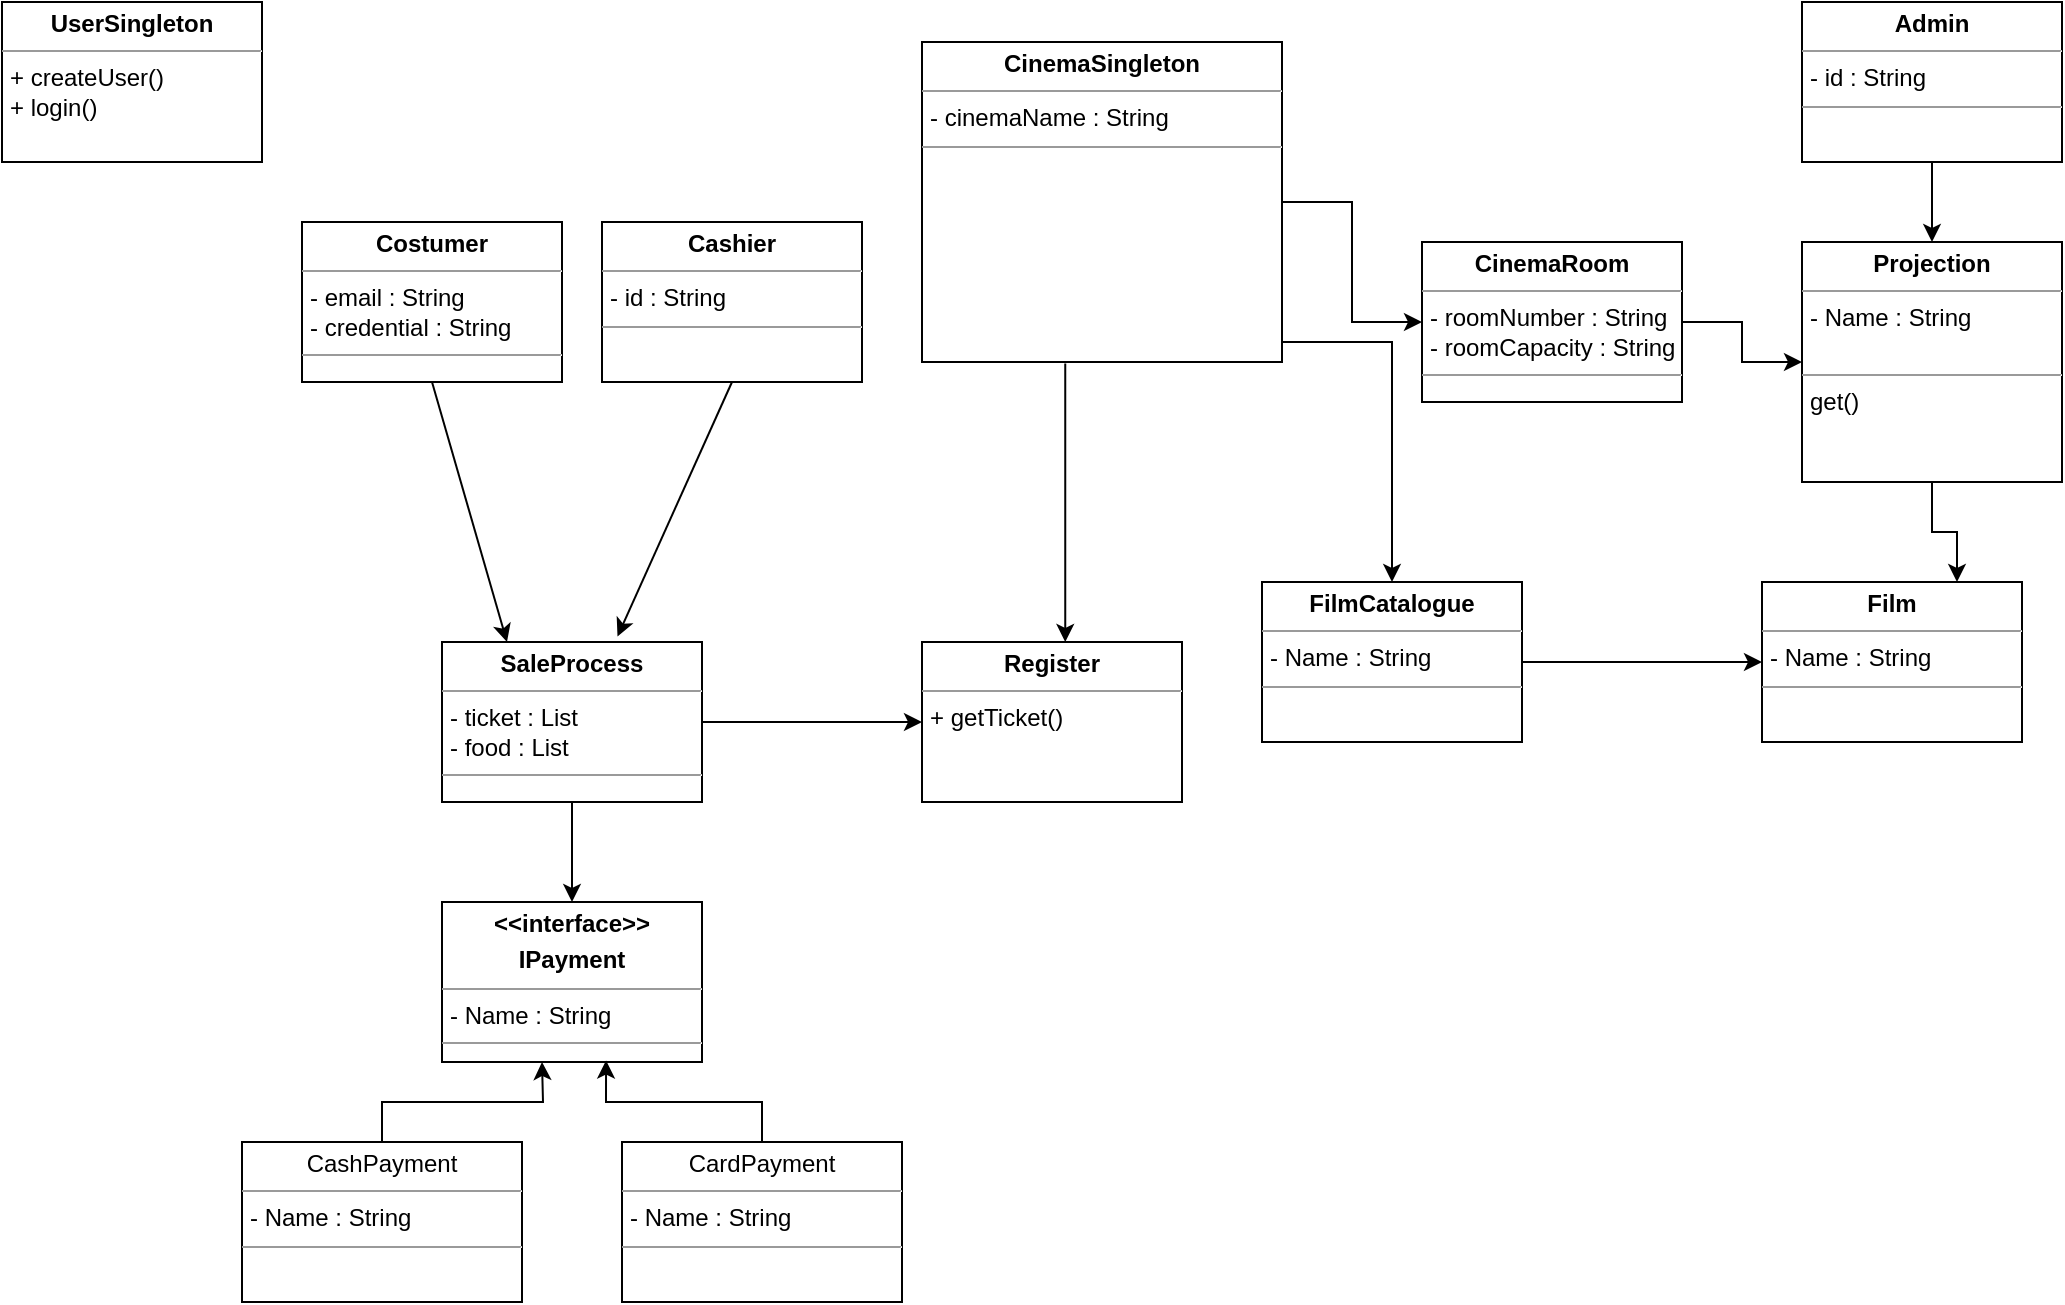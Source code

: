 <mxfile version="22.1.16" type="device">
  <diagram name="Pagina-1" id="A_E6CbwBwWgAngFVjCyz">
    <mxGraphModel dx="1235" dy="731" grid="1" gridSize="10" guides="1" tooltips="1" connect="1" arrows="1" fold="1" page="1" pageScale="1" pageWidth="3300" pageHeight="4681" math="0" shadow="0">
      <root>
        <mxCell id="0" />
        <mxCell id="1" parent="0" />
        <mxCell id="88QzCUUw6ZPVAZc6Vlqh-25" style="edgeStyle=orthogonalEdgeStyle;rounded=0;orthogonalLoop=1;jettySize=auto;html=1;exitX=1;exitY=0.5;exitDx=0;exitDy=0;entryX=0;entryY=0.5;entryDx=0;entryDy=0;" parent="1" source="88QzCUUw6ZPVAZc6Vlqh-9" target="88QzCUUw6ZPVAZc6Vlqh-24" edge="1">
          <mxGeometry relative="1" as="geometry" />
        </mxCell>
        <mxCell id="88QzCUUw6ZPVAZc6Vlqh-34" style="edgeStyle=orthogonalEdgeStyle;rounded=0;orthogonalLoop=1;jettySize=auto;html=1;exitX=1;exitY=0.75;exitDx=0;exitDy=0;" parent="1" source="88QzCUUw6ZPVAZc6Vlqh-9" target="88QzCUUw6ZPVAZc6Vlqh-15" edge="1">
          <mxGeometry relative="1" as="geometry">
            <Array as="points">
              <mxPoint x="670" y="450" />
              <mxPoint x="725" y="450" />
            </Array>
          </mxGeometry>
        </mxCell>
        <mxCell id="88QzCUUw6ZPVAZc6Vlqh-9" value="&lt;p style=&quot;margin:0px;margin-top:4px;text-align:center;&quot;&gt;&lt;b&gt;CinemaSingleton&lt;/b&gt;&lt;/p&gt;&lt;hr size=&quot;1&quot;&gt;&lt;p style=&quot;margin:0px;margin-left:4px;&quot;&gt;- cinemaName : String&lt;/p&gt;&lt;hr size=&quot;1&quot;&gt;&lt;p style=&quot;margin:0px;margin-left:4px;&quot;&gt;&lt;br&gt;&lt;/p&gt;" style="verticalAlign=top;align=left;overflow=fill;fontSize=12;fontFamily=Helvetica;html=1;whiteSpace=wrap;rounded=0;" parent="1" vertex="1">
          <mxGeometry x="490" y="300" width="180" height="160" as="geometry" />
        </mxCell>
        <mxCell id="88QzCUUw6ZPVAZc6Vlqh-35" style="edgeStyle=orthogonalEdgeStyle;rounded=0;orthogonalLoop=1;jettySize=auto;html=1;exitX=1;exitY=0.5;exitDx=0;exitDy=0;entryX=0;entryY=0.5;entryDx=0;entryDy=0;" parent="1" source="88QzCUUw6ZPVAZc6Vlqh-15" target="88QzCUUw6ZPVAZc6Vlqh-29" edge="1">
          <mxGeometry relative="1" as="geometry" />
        </mxCell>
        <mxCell id="88QzCUUw6ZPVAZc6Vlqh-15" value="&lt;p style=&quot;margin:0px;margin-top:4px;text-align:center;&quot;&gt;&lt;b&gt;FilmCatalogue&lt;/b&gt;&lt;/p&gt;&lt;hr size=&quot;1&quot;&gt;&lt;p style=&quot;margin:0px;margin-left:4px;&quot;&gt;- Name : String&lt;/p&gt;&lt;hr size=&quot;1&quot;&gt;&lt;p style=&quot;margin:0px;margin-left:4px;&quot;&gt;&lt;br&gt;&lt;/p&gt;" style="verticalAlign=top;align=left;overflow=fill;fontSize=12;fontFamily=Helvetica;html=1;whiteSpace=wrap;rounded=0;" parent="1" vertex="1">
          <mxGeometry x="660" y="570" width="130" height="80" as="geometry" />
        </mxCell>
        <mxCell id="88QzCUUw6ZPVAZc6Vlqh-46" style="edgeStyle=orthogonalEdgeStyle;rounded=0;orthogonalLoop=1;jettySize=auto;html=1;exitX=1;exitY=0.5;exitDx=0;exitDy=0;entryX=0;entryY=0.5;entryDx=0;entryDy=0;" parent="1" source="88QzCUUw6ZPVAZc6Vlqh-24" target="88QzCUUw6ZPVAZc6Vlqh-45" edge="1">
          <mxGeometry relative="1" as="geometry" />
        </mxCell>
        <mxCell id="88QzCUUw6ZPVAZc6Vlqh-24" value="&lt;p style=&quot;margin:0px;margin-top:4px;text-align:center;&quot;&gt;&lt;b&gt;CinemaRoom&lt;/b&gt;&lt;/p&gt;&lt;hr size=&quot;1&quot;&gt;&lt;p style=&quot;margin:0px;margin-left:4px;&quot;&gt;- roomNumber : String&lt;/p&gt;&lt;p style=&quot;margin:0px;margin-left:4px;&quot;&gt;- roomCapacity : String&lt;/p&gt;&lt;hr size=&quot;1&quot;&gt;&lt;p style=&quot;margin:0px;margin-left:4px;&quot;&gt;&lt;br&gt;&lt;/p&gt;" style="verticalAlign=top;align=left;overflow=fill;fontSize=12;fontFamily=Helvetica;html=1;whiteSpace=wrap;rounded=0;glass=0;" parent="1" vertex="1">
          <mxGeometry x="740" y="400" width="130" height="80" as="geometry" />
        </mxCell>
        <mxCell id="88QzCUUw6ZPVAZc6Vlqh-27" value="&lt;p style=&quot;margin:0px;margin-top:4px;text-align:center;&quot;&gt;&lt;b&gt;Costumer&lt;/b&gt;&lt;/p&gt;&lt;hr size=&quot;1&quot;&gt;&lt;p style=&quot;margin:0px;margin-left:4px;&quot;&gt;- email : String&lt;/p&gt;&lt;p style=&quot;margin:0px;margin-left:4px;&quot;&gt;- credential : String&lt;/p&gt;&lt;hr size=&quot;1&quot;&gt;&lt;p style=&quot;margin:0px;margin-left:4px;&quot;&gt;&lt;br&gt;&lt;/p&gt;" style="verticalAlign=top;align=left;overflow=fill;fontSize=12;fontFamily=Helvetica;html=1;whiteSpace=wrap;rounded=0;" parent="1" vertex="1">
          <mxGeometry x="180" y="390" width="130" height="80" as="geometry" />
        </mxCell>
        <mxCell id="88QzCUUw6ZPVAZc6Vlqh-29" value="&lt;p style=&quot;margin:0px;margin-top:4px;text-align:center;&quot;&gt;&lt;b&gt;Film&lt;/b&gt;&lt;/p&gt;&lt;hr size=&quot;1&quot;&gt;&lt;p style=&quot;margin:0px;margin-left:4px;&quot;&gt;- Name : String&lt;/p&gt;&lt;hr size=&quot;1&quot;&gt;&lt;p style=&quot;margin:0px;margin-left:4px;&quot;&gt;&lt;br&gt;&lt;/p&gt;" style="verticalAlign=top;align=left;overflow=fill;fontSize=12;fontFamily=Helvetica;html=1;whiteSpace=wrap;rounded=0;" parent="1" vertex="1">
          <mxGeometry x="910" y="570" width="130" height="80" as="geometry" />
        </mxCell>
        <mxCell id="88QzCUUw6ZPVAZc6Vlqh-31" value="&lt;p style=&quot;margin:0px;margin-top:4px;text-align:center;&quot;&gt;&lt;b&gt;Cashier&lt;/b&gt;&lt;/p&gt;&lt;hr size=&quot;1&quot;&gt;&lt;p style=&quot;margin:0px;margin-left:4px;&quot;&gt;- id : String&lt;/p&gt;&lt;hr size=&quot;1&quot;&gt;&lt;p style=&quot;margin:0px;margin-left:4px;&quot;&gt;&lt;br&gt;&lt;/p&gt;" style="verticalAlign=top;align=left;overflow=fill;fontSize=12;fontFamily=Helvetica;html=1;whiteSpace=wrap;rounded=0;" parent="1" vertex="1">
          <mxGeometry x="330" y="390" width="130" height="80" as="geometry" />
        </mxCell>
        <mxCell id="88QzCUUw6ZPVAZc6Vlqh-36" value="&lt;p style=&quot;margin:0px;margin-top:4px;text-align:center;&quot;&gt;&lt;b&gt;Register&lt;/b&gt;&lt;/p&gt;&lt;hr size=&quot;1&quot;&gt;&lt;p style=&quot;margin:0px;margin-left:4px;&quot;&gt;+ getTicket()&lt;/p&gt;" style="verticalAlign=top;align=left;overflow=fill;fontSize=12;fontFamily=Helvetica;html=1;whiteSpace=wrap;rounded=0;" parent="1" vertex="1">
          <mxGeometry x="490" y="600" width="130" height="80" as="geometry" />
        </mxCell>
        <mxCell id="88QzCUUw6ZPVAZc6Vlqh-64" style="edgeStyle=orthogonalEdgeStyle;rounded=0;orthogonalLoop=1;jettySize=auto;html=1;exitX=1;exitY=0.5;exitDx=0;exitDy=0;entryX=0;entryY=0.5;entryDx=0;entryDy=0;" parent="1" source="88QzCUUw6ZPVAZc6Vlqh-38" target="88QzCUUw6ZPVAZc6Vlqh-36" edge="1">
          <mxGeometry relative="1" as="geometry" />
        </mxCell>
        <mxCell id="DwjXHr0AJtLS0K-6ka1u-1" style="edgeStyle=orthogonalEdgeStyle;rounded=0;orthogonalLoop=1;jettySize=auto;html=1;exitX=0.5;exitY=1;exitDx=0;exitDy=0;entryX=0.5;entryY=0;entryDx=0;entryDy=0;" edge="1" parent="1" source="88QzCUUw6ZPVAZc6Vlqh-38" target="88QzCUUw6ZPVAZc6Vlqh-50">
          <mxGeometry relative="1" as="geometry" />
        </mxCell>
        <mxCell id="88QzCUUw6ZPVAZc6Vlqh-38" value="&lt;p style=&quot;margin:0px;margin-top:4px;text-align:center;&quot;&gt;&lt;b&gt;SaleProcess&lt;/b&gt;&lt;/p&gt;&lt;hr size=&quot;1&quot;&gt;&lt;p style=&quot;margin:0px;margin-left:4px;&quot;&gt;- ticket : List&lt;/p&gt;&lt;p style=&quot;margin:0px;margin-left:4px;&quot;&gt;- food : List&lt;/p&gt;&lt;hr size=&quot;1&quot;&gt;&lt;p style=&quot;margin:0px;margin-left:4px;&quot;&gt;&lt;br&gt;&lt;/p&gt;" style="verticalAlign=top;align=left;overflow=fill;fontSize=12;fontFamily=Helvetica;html=1;whiteSpace=wrap;rounded=0;" parent="1" vertex="1">
          <mxGeometry x="250" y="600" width="130" height="80" as="geometry" />
        </mxCell>
        <mxCell id="88QzCUUw6ZPVAZc6Vlqh-40" style="edgeStyle=orthogonalEdgeStyle;rounded=0;orthogonalLoop=1;jettySize=auto;html=1;exitX=0.5;exitY=1;exitDx=0;exitDy=0;" parent="1" source="88QzCUUw6ZPVAZc6Vlqh-38" target="88QzCUUw6ZPVAZc6Vlqh-38" edge="1">
          <mxGeometry relative="1" as="geometry" />
        </mxCell>
        <mxCell id="88QzCUUw6ZPVAZc6Vlqh-68" style="edgeStyle=orthogonalEdgeStyle;rounded=0;orthogonalLoop=1;jettySize=auto;html=1;exitX=0.5;exitY=1;exitDx=0;exitDy=0;entryX=0.75;entryY=0;entryDx=0;entryDy=0;" parent="1" source="88QzCUUw6ZPVAZc6Vlqh-45" target="88QzCUUw6ZPVAZc6Vlqh-29" edge="1">
          <mxGeometry relative="1" as="geometry" />
        </mxCell>
        <mxCell id="88QzCUUw6ZPVAZc6Vlqh-45" value="&lt;p style=&quot;margin:0px;margin-top:4px;text-align:center;&quot;&gt;&lt;b&gt;Projection&lt;/b&gt;&lt;/p&gt;&lt;hr size=&quot;1&quot;&gt;&lt;p style=&quot;margin:0px;margin-left:4px;&quot;&gt;- Name : String&lt;/p&gt;&lt;p style=&quot;margin:0px;margin-left:4px;&quot;&gt;&lt;br&gt;&lt;/p&gt;&lt;hr size=&quot;1&quot;&gt;&lt;p style=&quot;margin:0px;margin-left:4px;&quot;&gt;get()&lt;span style=&quot;background-color: initial;&quot;&gt;&amp;nbsp;&lt;/span&gt;&lt;/p&gt;" style="verticalAlign=top;align=left;overflow=fill;fontSize=12;fontFamily=Helvetica;html=1;whiteSpace=wrap;rounded=0;" parent="1" vertex="1">
          <mxGeometry x="930" y="400" width="130" height="120" as="geometry" />
        </mxCell>
        <mxCell id="88QzCUUw6ZPVAZc6Vlqh-48" style="edgeStyle=orthogonalEdgeStyle;rounded=0;orthogonalLoop=1;jettySize=auto;html=1;exitX=0.5;exitY=1;exitDx=0;exitDy=0;entryX=0.5;entryY=0;entryDx=0;entryDy=0;" parent="1" source="88QzCUUw6ZPVAZc6Vlqh-47" target="88QzCUUw6ZPVAZc6Vlqh-45" edge="1">
          <mxGeometry relative="1" as="geometry" />
        </mxCell>
        <mxCell id="88QzCUUw6ZPVAZc6Vlqh-47" value="&lt;p style=&quot;margin:0px;margin-top:4px;text-align:center;&quot;&gt;&lt;b&gt;Admin&lt;/b&gt;&lt;/p&gt;&lt;hr size=&quot;1&quot;&gt;&lt;p style=&quot;margin:0px;margin-left:4px;&quot;&gt;- id : String&lt;/p&gt;&lt;hr size=&quot;1&quot;&gt;&lt;p style=&quot;margin:0px;margin-left:4px;&quot;&gt;&lt;br&gt;&lt;/p&gt;" style="verticalAlign=top;align=left;overflow=fill;fontSize=12;fontFamily=Helvetica;html=1;whiteSpace=wrap;rounded=0;" parent="1" vertex="1">
          <mxGeometry x="930" y="280" width="130" height="80" as="geometry" />
        </mxCell>
        <mxCell id="88QzCUUw6ZPVAZc6Vlqh-50" value="&lt;p style=&quot;margin:0px;margin-top:4px;text-align:center;&quot;&gt;&lt;b&gt;&amp;lt;&amp;lt;interface&amp;gt;&amp;gt;&lt;/b&gt;&lt;/p&gt;&lt;p style=&quot;margin:0px;margin-top:4px;text-align:center;&quot;&gt;&lt;b&gt;IPayment&lt;/b&gt;&lt;/p&gt;&lt;hr size=&quot;1&quot;&gt;&lt;p style=&quot;margin:0px;margin-left:4px;&quot;&gt;- Name : String&lt;/p&gt;&lt;hr size=&quot;1&quot;&gt;&lt;p style=&quot;margin:0px;margin-left:4px;&quot;&gt;&lt;br&gt;&lt;/p&gt;" style="verticalAlign=top;align=left;overflow=fill;fontSize=12;fontFamily=Helvetica;html=1;whiteSpace=wrap;rounded=0;" parent="1" vertex="1">
          <mxGeometry x="250" y="730" width="130" height="80" as="geometry" />
        </mxCell>
        <mxCell id="88QzCUUw6ZPVAZc6Vlqh-53" style="edgeStyle=orthogonalEdgeStyle;rounded=0;orthogonalLoop=1;jettySize=auto;html=1;exitX=0.5;exitY=0;exitDx=0;exitDy=0;" parent="1" source="88QzCUUw6ZPVAZc6Vlqh-51" edge="1">
          <mxGeometry relative="1" as="geometry">
            <mxPoint x="300" y="810.0" as="targetPoint" />
          </mxGeometry>
        </mxCell>
        <mxCell id="88QzCUUw6ZPVAZc6Vlqh-51" value="&lt;p style=&quot;margin:0px;margin-top:4px;text-align:center;&quot;&gt;CashPayment&lt;/p&gt;&lt;hr size=&quot;1&quot;&gt;&lt;p style=&quot;margin:0px;margin-left:4px;&quot;&gt;- Name : String&lt;/p&gt;&lt;hr size=&quot;1&quot;&gt;&lt;p style=&quot;margin:0px;margin-left:4px;&quot;&gt;&lt;br&gt;&lt;/p&gt;" style="verticalAlign=top;align=left;overflow=fill;fontSize=12;fontFamily=Helvetica;html=1;whiteSpace=wrap;rounded=0;" parent="1" vertex="1">
          <mxGeometry x="150" y="850" width="140" height="80" as="geometry" />
        </mxCell>
        <mxCell id="88QzCUUw6ZPVAZc6Vlqh-70" value="&lt;p style=&quot;margin:0px;margin-top:4px;text-align:center;&quot;&gt;CardPayment&lt;/p&gt;&lt;hr size=&quot;1&quot;&gt;&lt;p style=&quot;margin:0px;margin-left:4px;&quot;&gt;- Name : String&lt;/p&gt;&lt;hr size=&quot;1&quot;&gt;&lt;p style=&quot;margin:0px;margin-left:4px;&quot;&gt;&lt;br&gt;&lt;/p&gt;" style="verticalAlign=top;align=left;overflow=fill;fontSize=12;fontFamily=Helvetica;html=1;whiteSpace=wrap;rounded=0;arcSize=28;" parent="1" vertex="1">
          <mxGeometry x="340" y="850" width="140" height="80" as="geometry" />
        </mxCell>
        <mxCell id="88QzCUUw6ZPVAZc6Vlqh-71" style="edgeStyle=orthogonalEdgeStyle;rounded=0;orthogonalLoop=1;jettySize=auto;html=1;exitX=0.5;exitY=0;exitDx=0;exitDy=0;entryX=0.631;entryY=0.991;entryDx=0;entryDy=0;entryPerimeter=0;" parent="1" source="88QzCUUw6ZPVAZc6Vlqh-70" target="88QzCUUw6ZPVAZc6Vlqh-50" edge="1">
          <mxGeometry relative="1" as="geometry" />
        </mxCell>
        <mxCell id="DwjXHr0AJtLS0K-6ka1u-3" value="&lt;p style=&quot;margin:0px;margin-top:4px;text-align:center;&quot;&gt;&lt;b&gt;UserSingleton&lt;/b&gt;&lt;/p&gt;&lt;hr size=&quot;1&quot;&gt;&lt;p style=&quot;margin:0px;margin-left:4px;&quot;&gt;+ createUser()&lt;/p&gt;&lt;p style=&quot;margin:0px;margin-left:4px;&quot;&gt;+ login()&lt;/p&gt;" style="verticalAlign=top;align=left;overflow=fill;fontSize=12;fontFamily=Helvetica;html=1;whiteSpace=wrap;rounded=0;" vertex="1" parent="1">
          <mxGeometry x="30" y="280" width="130" height="80" as="geometry" />
        </mxCell>
        <mxCell id="DwjXHr0AJtLS0K-6ka1u-4" value="" style="endArrow=classic;html=1;rounded=0;exitX=0.5;exitY=1;exitDx=0;exitDy=0;entryX=0.25;entryY=0;entryDx=0;entryDy=0;" edge="1" parent="1" source="88QzCUUw6ZPVAZc6Vlqh-27" target="88QzCUUw6ZPVAZc6Vlqh-38">
          <mxGeometry width="50" height="50" relative="1" as="geometry">
            <mxPoint x="310" y="530" as="sourcePoint" />
            <mxPoint x="360" y="480" as="targetPoint" />
          </mxGeometry>
        </mxCell>
        <mxCell id="DwjXHr0AJtLS0K-6ka1u-5" value="" style="endArrow=classic;html=1;rounded=0;exitX=0.5;exitY=1;exitDx=0;exitDy=0;entryX=0.675;entryY=-0.035;entryDx=0;entryDy=0;entryPerimeter=0;" edge="1" parent="1" source="88QzCUUw6ZPVAZc6Vlqh-31" target="88QzCUUw6ZPVAZc6Vlqh-38">
          <mxGeometry width="50" height="50" relative="1" as="geometry">
            <mxPoint x="255" y="480" as="sourcePoint" />
            <mxPoint x="293" y="610" as="targetPoint" />
          </mxGeometry>
        </mxCell>
        <mxCell id="DwjXHr0AJtLS0K-6ka1u-8" value="" style="endArrow=classic;html=1;rounded=0;exitX=0.398;exitY=1.005;exitDx=0;exitDy=0;exitPerimeter=0;entryX=0.551;entryY=0;entryDx=0;entryDy=0;entryPerimeter=0;" edge="1" parent="1" source="88QzCUUw6ZPVAZc6Vlqh-9" target="88QzCUUw6ZPVAZc6Vlqh-36">
          <mxGeometry width="50" height="50" relative="1" as="geometry">
            <mxPoint x="540" y="520" as="sourcePoint" />
            <mxPoint x="590" y="470" as="targetPoint" />
          </mxGeometry>
        </mxCell>
      </root>
    </mxGraphModel>
  </diagram>
</mxfile>
